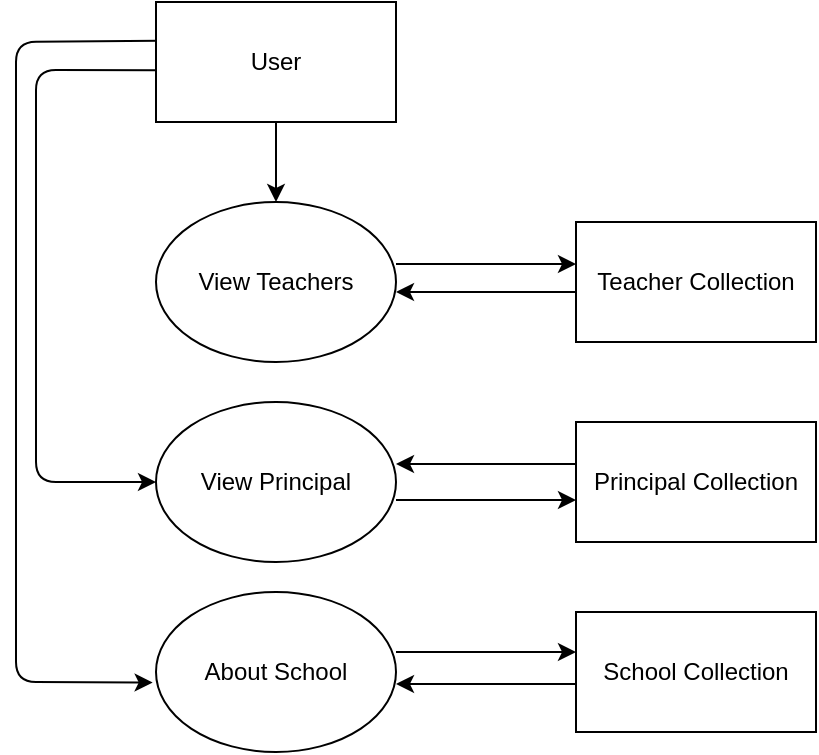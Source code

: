 <mxfile>
    <diagram id="_wgTXCCWW30Mr1kDmFAN" name="Page-1">
        <mxGraphModel dx="684" dy="509" grid="1" gridSize="10" guides="1" tooltips="1" connect="1" arrows="1" fold="1" page="1" pageScale="1" pageWidth="850" pageHeight="1100" math="0" shadow="0">
            <root>
                <mxCell id="0"/>
                <mxCell id="1" parent="0"/>
                <mxCell id="44" style="edgeStyle=none;html=1;entryX=0.5;entryY=0;entryDx=0;entryDy=0;" edge="1" parent="1" source="42" target="43">
                    <mxGeometry relative="1" as="geometry"/>
                </mxCell>
                <mxCell id="46" style="edgeStyle=none;html=1;entryX=0;entryY=0.5;entryDx=0;entryDy=0;exitX=0.005;exitY=0.569;exitDx=0;exitDy=0;exitPerimeter=0;" edge="1" parent="1" source="42" target="45">
                    <mxGeometry relative="1" as="geometry">
                        <Array as="points">
                            <mxPoint x="340" y="434"/>
                            <mxPoint x="340" y="640"/>
                        </Array>
                    </mxGeometry>
                </mxCell>
                <mxCell id="55" style="edgeStyle=none;html=1;entryX=-0.014;entryY=0.566;entryDx=0;entryDy=0;entryPerimeter=0;exitX=0.011;exitY=0.323;exitDx=0;exitDy=0;exitPerimeter=0;" edge="1" parent="1" source="42" target="53">
                    <mxGeometry relative="1" as="geometry">
                        <Array as="points">
                            <mxPoint x="330" y="420"/>
                            <mxPoint x="330" y="740"/>
                        </Array>
                    </mxGeometry>
                </mxCell>
                <mxCell id="42" value="User" style="rounded=0;whiteSpace=wrap;html=1;" vertex="1" parent="1">
                    <mxGeometry x="400" y="400" width="120" height="60" as="geometry"/>
                </mxCell>
                <mxCell id="48" style="edgeStyle=none;html=1;" edge="1" parent="1">
                    <mxGeometry relative="1" as="geometry">
                        <mxPoint x="520" y="531" as="sourcePoint"/>
                        <mxPoint x="610" y="531" as="targetPoint"/>
                    </mxGeometry>
                </mxCell>
                <mxCell id="43" value="View Teachers" style="ellipse;whiteSpace=wrap;html=1;" vertex="1" parent="1">
                    <mxGeometry x="400" y="500" width="120" height="80" as="geometry"/>
                </mxCell>
                <mxCell id="52" style="edgeStyle=none;html=1;" edge="1" parent="1">
                    <mxGeometry relative="1" as="geometry">
                        <mxPoint x="520" y="649" as="sourcePoint"/>
                        <mxPoint x="610" y="649" as="targetPoint"/>
                    </mxGeometry>
                </mxCell>
                <mxCell id="45" value="View Principal" style="ellipse;whiteSpace=wrap;html=1;" vertex="1" parent="1">
                    <mxGeometry x="400" y="600" width="120" height="80" as="geometry"/>
                </mxCell>
                <mxCell id="49" style="edgeStyle=none;html=1;" edge="1" parent="1">
                    <mxGeometry relative="1" as="geometry">
                        <mxPoint x="610" y="545" as="sourcePoint"/>
                        <mxPoint x="520" y="545" as="targetPoint"/>
                    </mxGeometry>
                </mxCell>
                <mxCell id="47" value="Teacher Collection" style="rounded=0;whiteSpace=wrap;html=1;" vertex="1" parent="1">
                    <mxGeometry x="610" y="510" width="120" height="60" as="geometry"/>
                </mxCell>
                <mxCell id="51" style="edgeStyle=none;html=1;entryX=1;entryY=0.5;entryDx=0;entryDy=0;" edge="1" parent="1">
                    <mxGeometry relative="1" as="geometry">
                        <mxPoint x="610" y="631" as="sourcePoint"/>
                        <mxPoint x="520" y="631" as="targetPoint"/>
                    </mxGeometry>
                </mxCell>
                <mxCell id="50" value="Principal Collection" style="rounded=0;whiteSpace=wrap;html=1;" vertex="1" parent="1">
                    <mxGeometry x="610" y="610" width="120" height="60" as="geometry"/>
                </mxCell>
                <mxCell id="57" style="edgeStyle=none;html=1;" edge="1" parent="1">
                    <mxGeometry relative="1" as="geometry">
                        <mxPoint x="520" y="725" as="sourcePoint"/>
                        <mxPoint x="610" y="725" as="targetPoint"/>
                    </mxGeometry>
                </mxCell>
                <mxCell id="53" value="About School" style="ellipse;whiteSpace=wrap;html=1;" vertex="1" parent="1">
                    <mxGeometry x="400" y="695" width="120" height="80" as="geometry"/>
                </mxCell>
                <mxCell id="58" style="edgeStyle=none;html=1;entryX=1;entryY=0.5;entryDx=0;entryDy=0;" edge="1" parent="1">
                    <mxGeometry relative="1" as="geometry">
                        <mxPoint x="610" y="741" as="sourcePoint"/>
                        <mxPoint x="520" y="741" as="targetPoint"/>
                    </mxGeometry>
                </mxCell>
                <mxCell id="56" value="School Collection" style="rounded=0;whiteSpace=wrap;html=1;" vertex="1" parent="1">
                    <mxGeometry x="610" y="705" width="120" height="60" as="geometry"/>
                </mxCell>
            </root>
        </mxGraphModel>
    </diagram>
</mxfile>